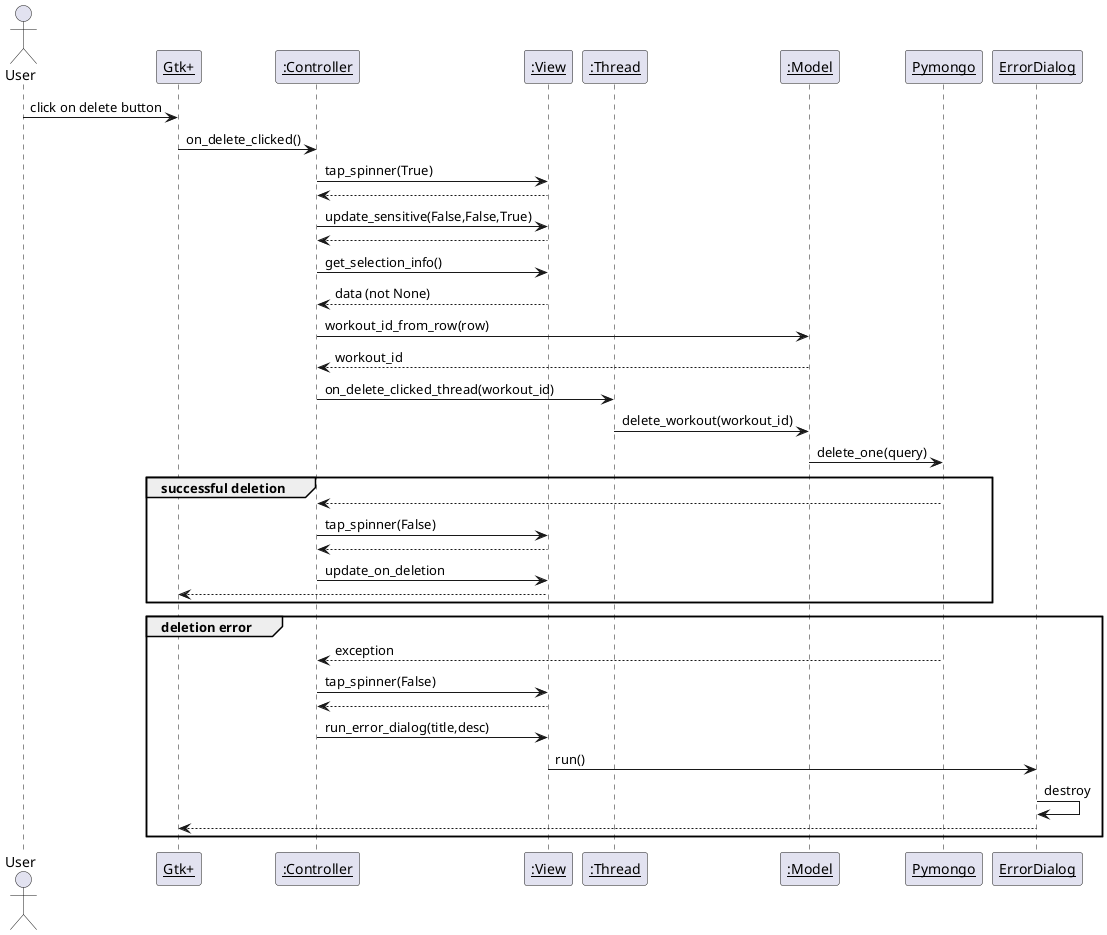 @startuml

actor "User" as user
participant "__Gtk+__" as gtk
participant "__:Controller__" as controller
participant "__:View__" as view
participant "__:Thread__" as thread
participant "__:Model__" as model
participant "__Pymongo__" as mongo
participant "__ErrorDialog__" as error

user -> gtk : click on delete button
gtk -> controller : on_delete_clicked()
controller -> view : tap_spinner(True)
controller<-- view:
controller -> view : update_sensitive(False,False,True)
controller<-- view:
controller -> view : get_selection_info()
controller <-- view : data (not None)
controller -> model : workout_id_from_row(row)
controller <-- model : workout_id
controller->thread : on_delete_clicked_thread(workout_id)
thread->model:delete_workout(workout_id)
model -> mongo : delete_one(query)
group successful deletion
controller <-- mongo:
controller ->view: tap_spinner(False)
controller<--view:
controller -> view : update_on_deletion
gtk <-- view :
end
group deletion error
controller <-- mongo: exception
controller ->view: tap_spinner(False)
controller<--view:
controller ->view: run_error_dialog(title,desc)
view->error:run()
error->error:destroy
gtk<--error
end

@enduml

